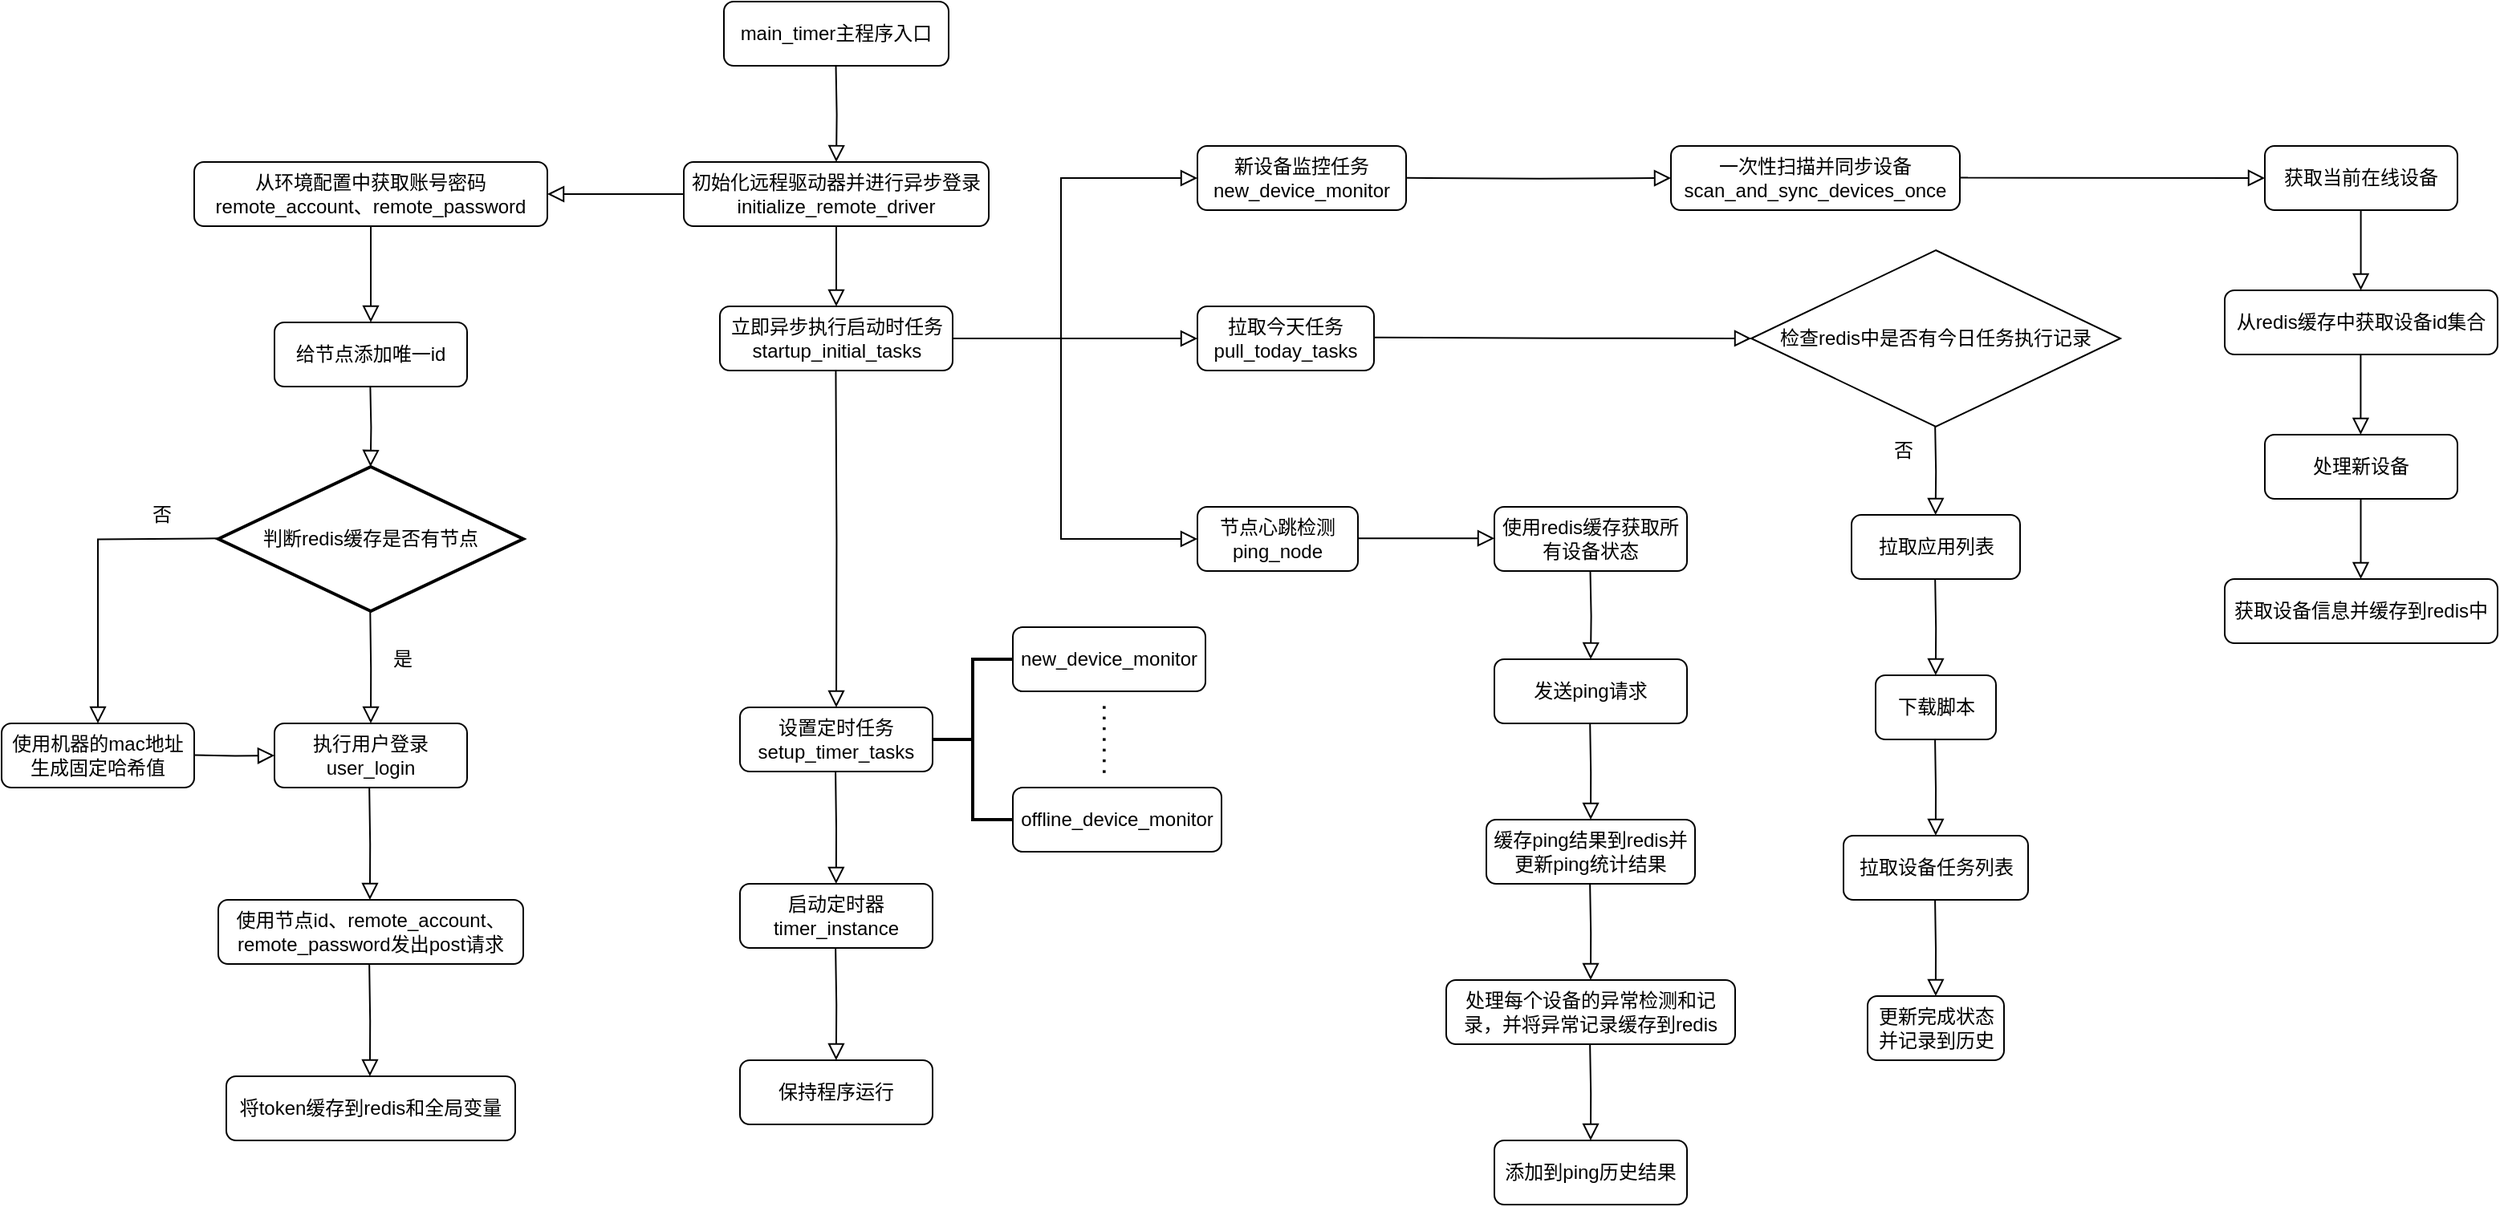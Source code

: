 <mxfile version="28.2.2">
  <diagram id="C5RBs43oDa-KdzZeNtuy" name="Page-1">
    <mxGraphModel dx="2101" dy="1931" grid="1" gridSize="10" guides="1" tooltips="1" connect="1" arrows="1" fold="1" page="1" pageScale="1" pageWidth="827" pageHeight="1169" math="0" shadow="0">
      <root>
        <mxCell id="WIyWlLk6GJQsqaUBKTNV-0" />
        <mxCell id="WIyWlLk6GJQsqaUBKTNV-1" parent="WIyWlLk6GJQsqaUBKTNV-0" />
        <mxCell id="WIyWlLk6GJQsqaUBKTNV-2" value="" style="rounded=0;html=1;jettySize=auto;orthogonalLoop=1;fontSize=11;endArrow=block;endFill=0;endSize=8;strokeWidth=1;shadow=0;labelBackgroundColor=none;edgeStyle=orthogonalEdgeStyle;" parent="WIyWlLk6GJQsqaUBKTNV-1" source="WIyWlLk6GJQsqaUBKTNV-3" edge="1">
          <mxGeometry relative="1" as="geometry">
            <mxPoint x="220" y="170" as="targetPoint" />
          </mxGeometry>
        </mxCell>
        <mxCell id="WIyWlLk6GJQsqaUBKTNV-3" value="初始化远程驱动器并进行异步登录&lt;div&gt;initialize_remote_driver&lt;/div&gt;" style="rounded=1;whiteSpace=wrap;html=1;fontSize=12;glass=0;strokeWidth=1;shadow=0;" parent="WIyWlLk6GJQsqaUBKTNV-1" vertex="1">
          <mxGeometry x="125" y="80" width="190" height="40" as="geometry" />
        </mxCell>
        <mxCell id="VlXUqlwVu7cq7PH0LeZ4-0" value="从环境配置中获取账号密码&lt;div&gt;remote_account、remote_password&lt;/div&gt;" style="rounded=1;whiteSpace=wrap;html=1;" vertex="1" parent="WIyWlLk6GJQsqaUBKTNV-1">
          <mxGeometry x="-180" y="80" width="220" height="40" as="geometry" />
        </mxCell>
        <mxCell id="VlXUqlwVu7cq7PH0LeZ4-1" value="" style="rounded=0;html=1;jettySize=auto;orthogonalLoop=1;fontSize=11;endArrow=block;endFill=0;endSize=8;strokeWidth=1;shadow=0;labelBackgroundColor=none;edgeStyle=orthogonalEdgeStyle;entryX=1;entryY=0.5;entryDx=0;entryDy=0;exitX=0;exitY=0.5;exitDx=0;exitDy=0;" edge="1" parent="WIyWlLk6GJQsqaUBKTNV-1" source="WIyWlLk6GJQsqaUBKTNV-3" target="VlXUqlwVu7cq7PH0LeZ4-0">
          <mxGeometry relative="1" as="geometry">
            <mxPoint x="120" y="100" as="sourcePoint" />
            <mxPoint x="45" y="99.71" as="targetPoint" />
            <Array as="points" />
          </mxGeometry>
        </mxCell>
        <mxCell id="VlXUqlwVu7cq7PH0LeZ4-2" value="" style="rounded=0;html=1;jettySize=auto;orthogonalLoop=1;fontSize=11;endArrow=block;endFill=0;endSize=8;strokeWidth=1;shadow=0;labelBackgroundColor=none;edgeStyle=orthogonalEdgeStyle;" edge="1" parent="WIyWlLk6GJQsqaUBKTNV-1" target="VlXUqlwVu7cq7PH0LeZ4-3">
          <mxGeometry relative="1" as="geometry">
            <mxPoint x="-70" y="120" as="sourcePoint" />
            <mxPoint x="-40.17" y="170" as="targetPoint" />
            <Array as="points">
              <mxPoint x="-70" y="120" />
            </Array>
          </mxGeometry>
        </mxCell>
        <mxCell id="VlXUqlwVu7cq7PH0LeZ4-3" value="给节点添加唯一id" style="rounded=1;whiteSpace=wrap;html=1;" vertex="1" parent="WIyWlLk6GJQsqaUBKTNV-1">
          <mxGeometry x="-130" y="180" width="120" height="40" as="geometry" />
        </mxCell>
        <mxCell id="VlXUqlwVu7cq7PH0LeZ4-4" value="执行用户登录user_login" style="rounded=1;whiteSpace=wrap;html=1;" vertex="1" parent="WIyWlLk6GJQsqaUBKTNV-1">
          <mxGeometry x="-130" y="430" width="120" height="40" as="geometry" />
        </mxCell>
        <mxCell id="VlXUqlwVu7cq7PH0LeZ4-5" value="" style="rounded=0;html=1;jettySize=auto;orthogonalLoop=1;fontSize=11;endArrow=block;endFill=0;endSize=8;strokeWidth=1;shadow=0;labelBackgroundColor=none;edgeStyle=orthogonalEdgeStyle;" edge="1" parent="WIyWlLk6GJQsqaUBKTNV-1">
          <mxGeometry relative="1" as="geometry">
            <mxPoint x="-70.31" y="220" as="sourcePoint" />
            <mxPoint x="-70.14" y="270" as="targetPoint" />
          </mxGeometry>
        </mxCell>
        <mxCell id="VlXUqlwVu7cq7PH0LeZ4-8" value="判断redis缓存是否有节点" style="strokeWidth=2;html=1;shape=mxgraph.flowchart.decision;whiteSpace=wrap;" vertex="1" parent="WIyWlLk6GJQsqaUBKTNV-1">
          <mxGeometry x="-165" y="270" width="190" height="90" as="geometry" />
        </mxCell>
        <mxCell id="VlXUqlwVu7cq7PH0LeZ4-9" value="" style="rounded=0;html=1;jettySize=auto;orthogonalLoop=1;fontSize=11;endArrow=block;endFill=0;endSize=8;strokeWidth=1;shadow=0;labelBackgroundColor=none;edgeStyle=orthogonalEdgeStyle;entryX=0.5;entryY=0;entryDx=0;entryDy=0;" edge="1" parent="WIyWlLk6GJQsqaUBKTNV-1" target="VlXUqlwVu7cq7PH0LeZ4-4">
          <mxGeometry relative="1" as="geometry">
            <mxPoint x="-70.36" y="360" as="sourcePoint" />
            <mxPoint x="-70.19" y="410" as="targetPoint" />
          </mxGeometry>
        </mxCell>
        <mxCell id="VlXUqlwVu7cq7PH0LeZ4-11" value="" style="rounded=0;html=1;jettySize=auto;orthogonalLoop=1;fontSize=11;endArrow=block;endFill=0;endSize=8;strokeWidth=1;shadow=0;labelBackgroundColor=none;edgeStyle=orthogonalEdgeStyle;entryX=0.5;entryY=0;entryDx=0;entryDy=0;exitX=0;exitY=0.5;exitDx=0;exitDy=0;" edge="1" parent="WIyWlLk6GJQsqaUBKTNV-1" target="VlXUqlwVu7cq7PH0LeZ4-12">
          <mxGeometry relative="1" as="geometry">
            <mxPoint x="-165" y="314.66" as="sourcePoint" />
            <mxPoint x="-250" y="314.66" as="targetPoint" />
            <Array as="points" />
          </mxGeometry>
        </mxCell>
        <mxCell id="VlXUqlwVu7cq7PH0LeZ4-12" value="使用机器的mac地址生成固定哈希值" style="rounded=1;whiteSpace=wrap;html=1;" vertex="1" parent="WIyWlLk6GJQsqaUBKTNV-1">
          <mxGeometry x="-300" y="430" width="120" height="40" as="geometry" />
        </mxCell>
        <mxCell id="VlXUqlwVu7cq7PH0LeZ4-13" value="否" style="text;html=1;align=center;verticalAlign=middle;whiteSpace=wrap;rounded=0;" vertex="1" parent="WIyWlLk6GJQsqaUBKTNV-1">
          <mxGeometry x="-220" y="290" width="40" height="20" as="geometry" />
        </mxCell>
        <mxCell id="VlXUqlwVu7cq7PH0LeZ4-14" value="是" style="text;html=1;align=center;verticalAlign=middle;whiteSpace=wrap;rounded=0;" vertex="1" parent="WIyWlLk6GJQsqaUBKTNV-1">
          <mxGeometry x="-70" y="380" width="40" height="20" as="geometry" />
        </mxCell>
        <mxCell id="VlXUqlwVu7cq7PH0LeZ4-15" value="" style="rounded=0;html=1;jettySize=auto;orthogonalLoop=1;fontSize=11;endArrow=block;endFill=0;endSize=8;strokeWidth=1;shadow=0;labelBackgroundColor=none;edgeStyle=orthogonalEdgeStyle;exitX=0;exitY=0.5;exitDx=0;exitDy=0;" edge="1" parent="WIyWlLk6GJQsqaUBKTNV-1">
          <mxGeometry relative="1" as="geometry">
            <mxPoint x="-180" y="449.76" as="sourcePoint" />
            <mxPoint x="-130" y="450" as="targetPoint" />
            <Array as="points" />
          </mxGeometry>
        </mxCell>
        <mxCell id="VlXUqlwVu7cq7PH0LeZ4-16" value="" style="rounded=0;html=1;jettySize=auto;orthogonalLoop=1;fontSize=11;endArrow=block;endFill=0;endSize=8;strokeWidth=1;shadow=0;labelBackgroundColor=none;edgeStyle=orthogonalEdgeStyle;entryX=0.5;entryY=0;entryDx=0;entryDy=0;" edge="1" parent="WIyWlLk6GJQsqaUBKTNV-1">
          <mxGeometry relative="1" as="geometry">
            <mxPoint x="-70.91" y="470" as="sourcePoint" />
            <mxPoint x="-70.55" y="540" as="targetPoint" />
          </mxGeometry>
        </mxCell>
        <mxCell id="VlXUqlwVu7cq7PH0LeZ4-17" value="使用节点id、remote_account、remote_password发出post请求" style="rounded=1;whiteSpace=wrap;html=1;" vertex="1" parent="WIyWlLk6GJQsqaUBKTNV-1">
          <mxGeometry x="-165" y="540" width="190" height="40" as="geometry" />
        </mxCell>
        <mxCell id="VlXUqlwVu7cq7PH0LeZ4-18" value="" style="rounded=0;html=1;jettySize=auto;orthogonalLoop=1;fontSize=11;endArrow=block;endFill=0;endSize=8;strokeWidth=1;shadow=0;labelBackgroundColor=none;edgeStyle=orthogonalEdgeStyle;entryX=0.5;entryY=0;entryDx=0;entryDy=0;" edge="1" parent="WIyWlLk6GJQsqaUBKTNV-1">
          <mxGeometry relative="1" as="geometry">
            <mxPoint x="-70.92" y="580" as="sourcePoint" />
            <mxPoint x="-70.56" y="650" as="targetPoint" />
          </mxGeometry>
        </mxCell>
        <mxCell id="VlXUqlwVu7cq7PH0LeZ4-19" value="将token缓存到redis和全局变量" style="rounded=1;whiteSpace=wrap;html=1;" vertex="1" parent="WIyWlLk6GJQsqaUBKTNV-1">
          <mxGeometry x="-160" y="650" width="180" height="40" as="geometry" />
        </mxCell>
        <mxCell id="VlXUqlwVu7cq7PH0LeZ4-20" value="立即异步执行启动时任务&lt;div&gt;startup_initial_tasks&lt;/div&gt;" style="rounded=1;whiteSpace=wrap;html=1;" vertex="1" parent="WIyWlLk6GJQsqaUBKTNV-1">
          <mxGeometry x="147.5" y="170" width="145" height="40" as="geometry" />
        </mxCell>
        <mxCell id="VlXUqlwVu7cq7PH0LeZ4-21" value="" style="rounded=0;html=1;jettySize=auto;orthogonalLoop=1;fontSize=11;endArrow=block;endFill=0;endSize=8;strokeWidth=1;shadow=0;labelBackgroundColor=none;edgeStyle=orthogonalEdgeStyle;exitX=1;exitY=0.5;exitDx=0;exitDy=0;entryX=0;entryY=0.5;entryDx=0;entryDy=0;" edge="1" parent="WIyWlLk6GJQsqaUBKTNV-1" source="VlXUqlwVu7cq7PH0LeZ4-20" target="VlXUqlwVu7cq7PH0LeZ4-22">
          <mxGeometry relative="1" as="geometry">
            <mxPoint x="290" y="190" as="sourcePoint" />
            <mxPoint x="390" y="190" as="targetPoint" />
            <Array as="points">
              <mxPoint x="360" y="190" />
              <mxPoint x="360" y="90" />
            </Array>
          </mxGeometry>
        </mxCell>
        <mxCell id="VlXUqlwVu7cq7PH0LeZ4-22" value="新设备监控任务&lt;div&gt;new_device_monitor&lt;/div&gt;" style="rounded=1;whiteSpace=wrap;html=1;" vertex="1" parent="WIyWlLk6GJQsqaUBKTNV-1">
          <mxGeometry x="445" y="70" width="130" height="40" as="geometry" />
        </mxCell>
        <mxCell id="VlXUqlwVu7cq7PH0LeZ4-23" value="" style="rounded=0;html=1;jettySize=auto;orthogonalLoop=1;fontSize=11;endArrow=block;endFill=0;endSize=8;strokeWidth=1;shadow=0;labelBackgroundColor=none;edgeStyle=orthogonalEdgeStyle;entryX=0;entryY=0.5;entryDx=0;entryDy=0;" edge="1" parent="WIyWlLk6GJQsqaUBKTNV-1" target="VlXUqlwVu7cq7PH0LeZ4-24">
          <mxGeometry relative="1" as="geometry">
            <mxPoint x="360" y="190" as="sourcePoint" />
            <mxPoint x="360" y="270" as="targetPoint" />
            <Array as="points">
              <mxPoint x="360" y="315" />
            </Array>
          </mxGeometry>
        </mxCell>
        <mxCell id="VlXUqlwVu7cq7PH0LeZ4-24" value="节点心跳检测ping_node" style="rounded=1;whiteSpace=wrap;html=1;" vertex="1" parent="WIyWlLk6GJQsqaUBKTNV-1">
          <mxGeometry x="445" y="295" width="100" height="40" as="geometry" />
        </mxCell>
        <mxCell id="VlXUqlwVu7cq7PH0LeZ4-27" value="" style="rounded=0;html=1;jettySize=auto;orthogonalLoop=1;fontSize=11;endArrow=block;endFill=0;endSize=8;strokeWidth=1;shadow=0;labelBackgroundColor=none;edgeStyle=orthogonalEdgeStyle;entryX=0;entryY=0.5;entryDx=0;entryDy=0;" edge="1" parent="WIyWlLk6GJQsqaUBKTNV-1" target="VlXUqlwVu7cq7PH0LeZ4-28">
          <mxGeometry relative="1" as="geometry">
            <mxPoint x="360" y="190" as="sourcePoint" />
            <mxPoint x="495" y="212.5" as="targetPoint" />
            <Array as="points">
              <mxPoint x="403" y="190" />
              <mxPoint x="403" y="190" />
            </Array>
          </mxGeometry>
        </mxCell>
        <mxCell id="VlXUqlwVu7cq7PH0LeZ4-28" value="拉取今天任务&lt;div&gt;pull_today_tasks&lt;/div&gt;" style="rounded=1;whiteSpace=wrap;html=1;" vertex="1" parent="WIyWlLk6GJQsqaUBKTNV-1">
          <mxGeometry x="445" y="170" width="110" height="40" as="geometry" />
        </mxCell>
        <mxCell id="VlXUqlwVu7cq7PH0LeZ4-31" value="main_timer主程序入口" style="rounded=1;whiteSpace=wrap;html=1;" vertex="1" parent="WIyWlLk6GJQsqaUBKTNV-1">
          <mxGeometry x="150" y="-20" width="140" height="40" as="geometry" />
        </mxCell>
        <mxCell id="VlXUqlwVu7cq7PH0LeZ4-32" value="" style="rounded=0;html=1;jettySize=auto;orthogonalLoop=1;fontSize=11;endArrow=block;endFill=0;endSize=8;strokeWidth=1;shadow=0;labelBackgroundColor=none;edgeStyle=orthogonalEdgeStyle;entryX=0.5;entryY=0;entryDx=0;entryDy=0;" edge="1" parent="WIyWlLk6GJQsqaUBKTNV-1" target="WIyWlLk6GJQsqaUBKTNV-3">
          <mxGeometry relative="1" as="geometry">
            <mxPoint x="219.76" y="20" as="sourcePoint" />
            <mxPoint x="219.76" y="70" as="targetPoint" />
          </mxGeometry>
        </mxCell>
        <mxCell id="VlXUqlwVu7cq7PH0LeZ4-33" value="" style="rounded=0;html=1;jettySize=auto;orthogonalLoop=1;fontSize=11;endArrow=block;endFill=0;endSize=8;strokeWidth=1;shadow=0;labelBackgroundColor=none;edgeStyle=orthogonalEdgeStyle;entryX=0;entryY=0.5;entryDx=0;entryDy=0;" edge="1" parent="WIyWlLk6GJQsqaUBKTNV-1" target="VlXUqlwVu7cq7PH0LeZ4-34">
          <mxGeometry relative="1" as="geometry">
            <mxPoint x="575" y="89.93" as="sourcePoint" />
            <mxPoint x="660" y="90" as="targetPoint" />
            <Array as="points" />
          </mxGeometry>
        </mxCell>
        <mxCell id="VlXUqlwVu7cq7PH0LeZ4-34" value="一次性扫描并同步设备&lt;br&gt;scan_and_sync_devices_once" style="rounded=1;whiteSpace=wrap;html=1;" vertex="1" parent="WIyWlLk6GJQsqaUBKTNV-1">
          <mxGeometry x="740" y="70" width="180" height="40" as="geometry" />
        </mxCell>
        <mxCell id="VlXUqlwVu7cq7PH0LeZ4-35" value="" style="rounded=0;html=1;jettySize=auto;orthogonalLoop=1;fontSize=11;endArrow=block;endFill=0;endSize=8;strokeWidth=1;shadow=0;labelBackgroundColor=none;edgeStyle=orthogonalEdgeStyle;entryX=0;entryY=0.5;entryDx=0;entryDy=0;" edge="1" parent="WIyWlLk6GJQsqaUBKTNV-1" target="VlXUqlwVu7cq7PH0LeZ4-36">
          <mxGeometry relative="1" as="geometry">
            <mxPoint x="925" y="89.81" as="sourcePoint" />
            <mxPoint x="1115" y="89.81" as="targetPoint" />
            <Array as="points">
              <mxPoint x="920" y="90" />
            </Array>
          </mxGeometry>
        </mxCell>
        <mxCell id="VlXUqlwVu7cq7PH0LeZ4-36" value="获取当前在线设备" style="rounded=1;whiteSpace=wrap;html=1;" vertex="1" parent="WIyWlLk6GJQsqaUBKTNV-1">
          <mxGeometry x="1110" y="70" width="120" height="40" as="geometry" />
        </mxCell>
        <mxCell id="VlXUqlwVu7cq7PH0LeZ4-37" value="" style="rounded=0;html=1;jettySize=auto;orthogonalLoop=1;fontSize=11;endArrow=block;endFill=0;endSize=8;strokeWidth=1;shadow=0;labelBackgroundColor=none;edgeStyle=orthogonalEdgeStyle;" edge="1" parent="WIyWlLk6GJQsqaUBKTNV-1">
          <mxGeometry relative="1" as="geometry">
            <mxPoint x="1169.8" y="110" as="sourcePoint" />
            <mxPoint x="1169.8" y="160" as="targetPoint" />
          </mxGeometry>
        </mxCell>
        <mxCell id="VlXUqlwVu7cq7PH0LeZ4-38" value="从redis缓存中获取设备id集合" style="rounded=1;whiteSpace=wrap;html=1;" vertex="1" parent="WIyWlLk6GJQsqaUBKTNV-1">
          <mxGeometry x="1085" y="160" width="170" height="40" as="geometry" />
        </mxCell>
        <mxCell id="VlXUqlwVu7cq7PH0LeZ4-39" value="" style="rounded=0;html=1;jettySize=auto;orthogonalLoop=1;fontSize=11;endArrow=block;endFill=0;endSize=8;strokeWidth=1;shadow=0;labelBackgroundColor=none;edgeStyle=orthogonalEdgeStyle;" edge="1" parent="WIyWlLk6GJQsqaUBKTNV-1">
          <mxGeometry relative="1" as="geometry">
            <mxPoint x="1169.71" y="200" as="sourcePoint" />
            <mxPoint x="1169.71" y="250" as="targetPoint" />
          </mxGeometry>
        </mxCell>
        <mxCell id="VlXUqlwVu7cq7PH0LeZ4-40" value="处理新设备" style="rounded=1;whiteSpace=wrap;html=1;" vertex="1" parent="WIyWlLk6GJQsqaUBKTNV-1">
          <mxGeometry x="1110" y="250" width="120" height="40" as="geometry" />
        </mxCell>
        <mxCell id="VlXUqlwVu7cq7PH0LeZ4-41" value="" style="rounded=0;html=1;jettySize=auto;orthogonalLoop=1;fontSize=11;endArrow=block;endFill=0;endSize=8;strokeWidth=1;shadow=0;labelBackgroundColor=none;edgeStyle=orthogonalEdgeStyle;" edge="1" parent="WIyWlLk6GJQsqaUBKTNV-1">
          <mxGeometry relative="1" as="geometry">
            <mxPoint x="1169.76" y="290" as="sourcePoint" />
            <mxPoint x="1169.76" y="340" as="targetPoint" />
          </mxGeometry>
        </mxCell>
        <mxCell id="VlXUqlwVu7cq7PH0LeZ4-42" value="获取设备信息并缓存到redis中" style="rounded=1;whiteSpace=wrap;html=1;" vertex="1" parent="WIyWlLk6GJQsqaUBKTNV-1">
          <mxGeometry x="1085" y="340" width="170" height="40" as="geometry" />
        </mxCell>
        <mxCell id="VlXUqlwVu7cq7PH0LeZ4-43" value="" style="rounded=0;html=1;jettySize=auto;orthogonalLoop=1;fontSize=11;endArrow=block;endFill=0;endSize=8;strokeWidth=1;shadow=0;labelBackgroundColor=none;edgeStyle=orthogonalEdgeStyle;" edge="1" parent="WIyWlLk6GJQsqaUBKTNV-1">
          <mxGeometry relative="1" as="geometry">
            <mxPoint x="545" y="314.58" as="sourcePoint" />
            <mxPoint x="630" y="314.65" as="targetPoint" />
            <Array as="points">
              <mxPoint x="620" y="314.58" />
            </Array>
          </mxGeometry>
        </mxCell>
        <mxCell id="VlXUqlwVu7cq7PH0LeZ4-44" value="使用redis缓存获取所有设备状态" style="rounded=1;whiteSpace=wrap;html=1;" vertex="1" parent="WIyWlLk6GJQsqaUBKTNV-1">
          <mxGeometry x="630" y="295" width="120" height="40" as="geometry" />
        </mxCell>
        <mxCell id="VlXUqlwVu7cq7PH0LeZ4-45" value="" style="rounded=0;html=1;jettySize=auto;orthogonalLoop=1;fontSize=11;endArrow=block;endFill=0;endSize=8;strokeWidth=1;shadow=0;labelBackgroundColor=none;edgeStyle=orthogonalEdgeStyle;entryX=0.5;entryY=0;entryDx=0;entryDy=0;" edge="1" parent="WIyWlLk6GJQsqaUBKTNV-1" target="VlXUqlwVu7cq7PH0LeZ4-46">
          <mxGeometry relative="1" as="geometry">
            <mxPoint x="689.75" y="335" as="sourcePoint" />
            <mxPoint x="689.75" y="385" as="targetPoint" />
          </mxGeometry>
        </mxCell>
        <mxCell id="VlXUqlwVu7cq7PH0LeZ4-46" value="发送ping请求" style="rounded=1;whiteSpace=wrap;html=1;" vertex="1" parent="WIyWlLk6GJQsqaUBKTNV-1">
          <mxGeometry x="630" y="390" width="120" height="40" as="geometry" />
        </mxCell>
        <mxCell id="VlXUqlwVu7cq7PH0LeZ4-48" value="缓存ping结果到redis并更新ping统计结果" style="rounded=1;whiteSpace=wrap;html=1;" vertex="1" parent="WIyWlLk6GJQsqaUBKTNV-1">
          <mxGeometry x="625" y="490" width="130" height="40" as="geometry" />
        </mxCell>
        <mxCell id="VlXUqlwVu7cq7PH0LeZ4-51" value="" style="rounded=0;html=1;jettySize=auto;orthogonalLoop=1;fontSize=11;endArrow=block;endFill=0;endSize=8;strokeWidth=1;shadow=0;labelBackgroundColor=none;edgeStyle=orthogonalEdgeStyle;entryX=0.5;entryY=0;entryDx=0;entryDy=0;" edge="1" parent="WIyWlLk6GJQsqaUBKTNV-1" target="VlXUqlwVu7cq7PH0LeZ4-48">
          <mxGeometry relative="1" as="geometry">
            <mxPoint x="689.59" y="430" as="sourcePoint" />
            <mxPoint x="689.84" y="485" as="targetPoint" />
          </mxGeometry>
        </mxCell>
        <mxCell id="VlXUqlwVu7cq7PH0LeZ4-52" value="" style="rounded=0;html=1;jettySize=auto;orthogonalLoop=1;fontSize=11;endArrow=block;endFill=0;endSize=8;strokeWidth=1;shadow=0;labelBackgroundColor=none;edgeStyle=orthogonalEdgeStyle;entryX=0.5;entryY=0;entryDx=0;entryDy=0;" edge="1" parent="WIyWlLk6GJQsqaUBKTNV-1">
          <mxGeometry relative="1" as="geometry">
            <mxPoint x="689.56" y="530" as="sourcePoint" />
            <mxPoint x="689.97" y="590" as="targetPoint" />
          </mxGeometry>
        </mxCell>
        <mxCell id="VlXUqlwVu7cq7PH0LeZ4-53" value="处理每个设备的异常检测和记录，并将异常记录缓存到redis" style="rounded=1;whiteSpace=wrap;html=1;" vertex="1" parent="WIyWlLk6GJQsqaUBKTNV-1">
          <mxGeometry x="600" y="590" width="180" height="40" as="geometry" />
        </mxCell>
        <mxCell id="VlXUqlwVu7cq7PH0LeZ4-54" value="" style="rounded=0;html=1;jettySize=auto;orthogonalLoop=1;fontSize=11;endArrow=block;endFill=0;endSize=8;strokeWidth=1;shadow=0;labelBackgroundColor=none;edgeStyle=orthogonalEdgeStyle;entryX=0.5;entryY=0;entryDx=0;entryDy=0;" edge="1" parent="WIyWlLk6GJQsqaUBKTNV-1">
          <mxGeometry relative="1" as="geometry">
            <mxPoint x="689.56" y="630" as="sourcePoint" />
            <mxPoint x="689.97" y="690" as="targetPoint" />
          </mxGeometry>
        </mxCell>
        <mxCell id="VlXUqlwVu7cq7PH0LeZ4-55" value="添加到ping历史结果" style="rounded=1;whiteSpace=wrap;html=1;" vertex="1" parent="WIyWlLk6GJQsqaUBKTNV-1">
          <mxGeometry x="630" y="690" width="120" height="40" as="geometry" />
        </mxCell>
        <mxCell id="VlXUqlwVu7cq7PH0LeZ4-56" value="" style="rounded=0;html=1;jettySize=auto;orthogonalLoop=1;fontSize=11;endArrow=block;endFill=0;endSize=8;strokeWidth=1;shadow=0;labelBackgroundColor=none;edgeStyle=orthogonalEdgeStyle;entryX=0;entryY=0.5;entryDx=0;entryDy=0;" edge="1" parent="WIyWlLk6GJQsqaUBKTNV-1" target="VlXUqlwVu7cq7PH0LeZ4-57">
          <mxGeometry relative="1" as="geometry">
            <mxPoint x="555" y="189.41" as="sourcePoint" />
            <mxPoint x="830" y="189" as="targetPoint" />
            <Array as="points" />
          </mxGeometry>
        </mxCell>
        <mxCell id="VlXUqlwVu7cq7PH0LeZ4-57" value="检查redis中是否有今日任务执行记录" style="rhombus;whiteSpace=wrap;html=1;" vertex="1" parent="WIyWlLk6GJQsqaUBKTNV-1">
          <mxGeometry x="790" y="135" width="230" height="110" as="geometry" />
        </mxCell>
        <mxCell id="VlXUqlwVu7cq7PH0LeZ4-59" value="" style="rounded=0;html=1;jettySize=auto;orthogonalLoop=1;fontSize=11;endArrow=block;endFill=0;endSize=8;strokeWidth=1;shadow=0;labelBackgroundColor=none;edgeStyle=orthogonalEdgeStyle;entryX=0.5;entryY=0;entryDx=0;entryDy=0;" edge="1" parent="WIyWlLk6GJQsqaUBKTNV-1">
          <mxGeometry relative="1" as="geometry">
            <mxPoint x="904.59" y="245" as="sourcePoint" />
            <mxPoint x="904.84" y="300" as="targetPoint" />
          </mxGeometry>
        </mxCell>
        <mxCell id="VlXUqlwVu7cq7PH0LeZ4-60" value="否" style="text;html=1;align=center;verticalAlign=middle;whiteSpace=wrap;rounded=0;" vertex="1" parent="WIyWlLk6GJQsqaUBKTNV-1">
          <mxGeometry x="870" y="250" width="30" height="20" as="geometry" />
        </mxCell>
        <mxCell id="VlXUqlwVu7cq7PH0LeZ4-61" value="拉取应用列表" style="rounded=1;whiteSpace=wrap;html=1;" vertex="1" parent="WIyWlLk6GJQsqaUBKTNV-1">
          <mxGeometry x="852.5" y="300" width="105" height="40" as="geometry" />
        </mxCell>
        <mxCell id="VlXUqlwVu7cq7PH0LeZ4-62" value="下载脚本" style="rounded=1;whiteSpace=wrap;html=1;" vertex="1" parent="WIyWlLk6GJQsqaUBKTNV-1">
          <mxGeometry x="867.5" y="400" width="75" height="40" as="geometry" />
        </mxCell>
        <mxCell id="VlXUqlwVu7cq7PH0LeZ4-63" value="" style="rounded=0;html=1;jettySize=auto;orthogonalLoop=1;fontSize=11;endArrow=block;endFill=0;endSize=8;strokeWidth=1;shadow=0;labelBackgroundColor=none;edgeStyle=orthogonalEdgeStyle;entryX=0.499;entryY=0;entryDx=0;entryDy=0;entryPerimeter=0;" edge="1" parent="WIyWlLk6GJQsqaUBKTNV-1" target="VlXUqlwVu7cq7PH0LeZ4-62">
          <mxGeometry relative="1" as="geometry">
            <mxPoint x="904.59" y="340" as="sourcePoint" />
            <mxPoint x="904.84" y="395" as="targetPoint" />
          </mxGeometry>
        </mxCell>
        <mxCell id="VlXUqlwVu7cq7PH0LeZ4-64" value="" style="rounded=0;html=1;jettySize=auto;orthogonalLoop=1;fontSize=11;endArrow=block;endFill=0;endSize=8;strokeWidth=1;shadow=0;labelBackgroundColor=none;edgeStyle=orthogonalEdgeStyle;entryX=0.499;entryY=0;entryDx=0;entryDy=0;entryPerimeter=0;" edge="1" parent="WIyWlLk6GJQsqaUBKTNV-1">
          <mxGeometry relative="1" as="geometry">
            <mxPoint x="904.54" y="440" as="sourcePoint" />
            <mxPoint x="904.95" y="500" as="targetPoint" />
          </mxGeometry>
        </mxCell>
        <mxCell id="VlXUqlwVu7cq7PH0LeZ4-65" value="拉取设备任务列表" style="rounded=1;whiteSpace=wrap;html=1;" vertex="1" parent="WIyWlLk6GJQsqaUBKTNV-1">
          <mxGeometry x="847.5" y="500" width="115" height="40" as="geometry" />
        </mxCell>
        <mxCell id="VlXUqlwVu7cq7PH0LeZ4-66" value="" style="rounded=0;html=1;jettySize=auto;orthogonalLoop=1;fontSize=11;endArrow=block;endFill=0;endSize=8;strokeWidth=1;shadow=0;labelBackgroundColor=none;edgeStyle=orthogonalEdgeStyle;entryX=0.499;entryY=0;entryDx=0;entryDy=0;entryPerimeter=0;" edge="1" parent="WIyWlLk6GJQsqaUBKTNV-1">
          <mxGeometry relative="1" as="geometry">
            <mxPoint x="904.54" y="540" as="sourcePoint" />
            <mxPoint x="904.95" y="600" as="targetPoint" />
          </mxGeometry>
        </mxCell>
        <mxCell id="VlXUqlwVu7cq7PH0LeZ4-67" value="更新完成状态并记录到历史" style="rounded=1;whiteSpace=wrap;html=1;" vertex="1" parent="WIyWlLk6GJQsqaUBKTNV-1">
          <mxGeometry x="862.5" y="600" width="85" height="40" as="geometry" />
        </mxCell>
        <mxCell id="VlXUqlwVu7cq7PH0LeZ4-68" value="" style="rounded=0;html=1;jettySize=auto;orthogonalLoop=1;fontSize=11;endArrow=block;endFill=0;endSize=8;strokeWidth=1;shadow=0;labelBackgroundColor=none;edgeStyle=orthogonalEdgeStyle;entryX=0.5;entryY=0;entryDx=0;entryDy=0;" edge="1" parent="WIyWlLk6GJQsqaUBKTNV-1" target="VlXUqlwVu7cq7PH0LeZ4-69">
          <mxGeometry relative="1" as="geometry">
            <mxPoint x="219.71" y="210" as="sourcePoint" />
            <mxPoint x="220" y="340" as="targetPoint" />
          </mxGeometry>
        </mxCell>
        <mxCell id="VlXUqlwVu7cq7PH0LeZ4-69" value="设置定时任务&lt;br&gt;setup_timer_tasks" style="rounded=1;whiteSpace=wrap;html=1;" vertex="1" parent="WIyWlLk6GJQsqaUBKTNV-1">
          <mxGeometry x="160" y="420" width="120" height="40" as="geometry" />
        </mxCell>
        <mxCell id="VlXUqlwVu7cq7PH0LeZ4-70" value="" style="strokeWidth=2;html=1;shape=mxgraph.flowchart.annotation_2;align=left;labelPosition=right;pointerEvents=1;" vertex="1" parent="WIyWlLk6GJQsqaUBKTNV-1">
          <mxGeometry x="280" y="390" width="50" height="100" as="geometry" />
        </mxCell>
        <mxCell id="VlXUqlwVu7cq7PH0LeZ4-71" value="new_device_monitor" style="rounded=1;whiteSpace=wrap;html=1;" vertex="1" parent="WIyWlLk6GJQsqaUBKTNV-1">
          <mxGeometry x="330" y="370" width="120" height="40" as="geometry" />
        </mxCell>
        <mxCell id="VlXUqlwVu7cq7PH0LeZ4-72" value="&lt;b&gt;. . . . . . .&lt;/b&gt;" style="text;html=1;align=center;verticalAlign=middle;whiteSpace=wrap;rounded=0;rotation=90;" vertex="1" parent="WIyWlLk6GJQsqaUBKTNV-1">
          <mxGeometry x="360" y="425" width="60" height="30" as="geometry" />
        </mxCell>
        <mxCell id="VlXUqlwVu7cq7PH0LeZ4-73" value="offline_device_monitor" style="rounded=1;whiteSpace=wrap;html=1;" vertex="1" parent="WIyWlLk6GJQsqaUBKTNV-1">
          <mxGeometry x="330" y="470" width="130" height="40" as="geometry" />
        </mxCell>
        <mxCell id="VlXUqlwVu7cq7PH0LeZ4-74" value="" style="rounded=0;html=1;jettySize=auto;orthogonalLoop=1;fontSize=11;endArrow=block;endFill=0;endSize=8;strokeWidth=1;shadow=0;labelBackgroundColor=none;edgeStyle=orthogonalEdgeStyle;entryX=0.5;entryY=0;entryDx=0;entryDy=0;" edge="1" parent="WIyWlLk6GJQsqaUBKTNV-1">
          <mxGeometry relative="1" as="geometry">
            <mxPoint x="219.54" y="460" as="sourcePoint" />
            <mxPoint x="219.9" y="530" as="targetPoint" />
          </mxGeometry>
        </mxCell>
        <mxCell id="VlXUqlwVu7cq7PH0LeZ4-75" value="启动定时器&lt;br&gt;timer_instance" style="rounded=1;whiteSpace=wrap;html=1;" vertex="1" parent="WIyWlLk6GJQsqaUBKTNV-1">
          <mxGeometry x="160" y="530" width="120" height="40" as="geometry" />
        </mxCell>
        <mxCell id="VlXUqlwVu7cq7PH0LeZ4-76" value="" style="rounded=0;html=1;jettySize=auto;orthogonalLoop=1;fontSize=11;endArrow=block;endFill=0;endSize=8;strokeWidth=1;shadow=0;labelBackgroundColor=none;edgeStyle=orthogonalEdgeStyle;entryX=0.5;entryY=0;entryDx=0;entryDy=0;" edge="1" parent="WIyWlLk6GJQsqaUBKTNV-1">
          <mxGeometry relative="1" as="geometry">
            <mxPoint x="219.56" y="570" as="sourcePoint" />
            <mxPoint x="219.92" y="640" as="targetPoint" />
          </mxGeometry>
        </mxCell>
        <mxCell id="VlXUqlwVu7cq7PH0LeZ4-77" value="保持程序运行" style="rounded=1;whiteSpace=wrap;html=1;" vertex="1" parent="WIyWlLk6GJQsqaUBKTNV-1">
          <mxGeometry x="160" y="640" width="120" height="40" as="geometry" />
        </mxCell>
      </root>
    </mxGraphModel>
  </diagram>
</mxfile>
